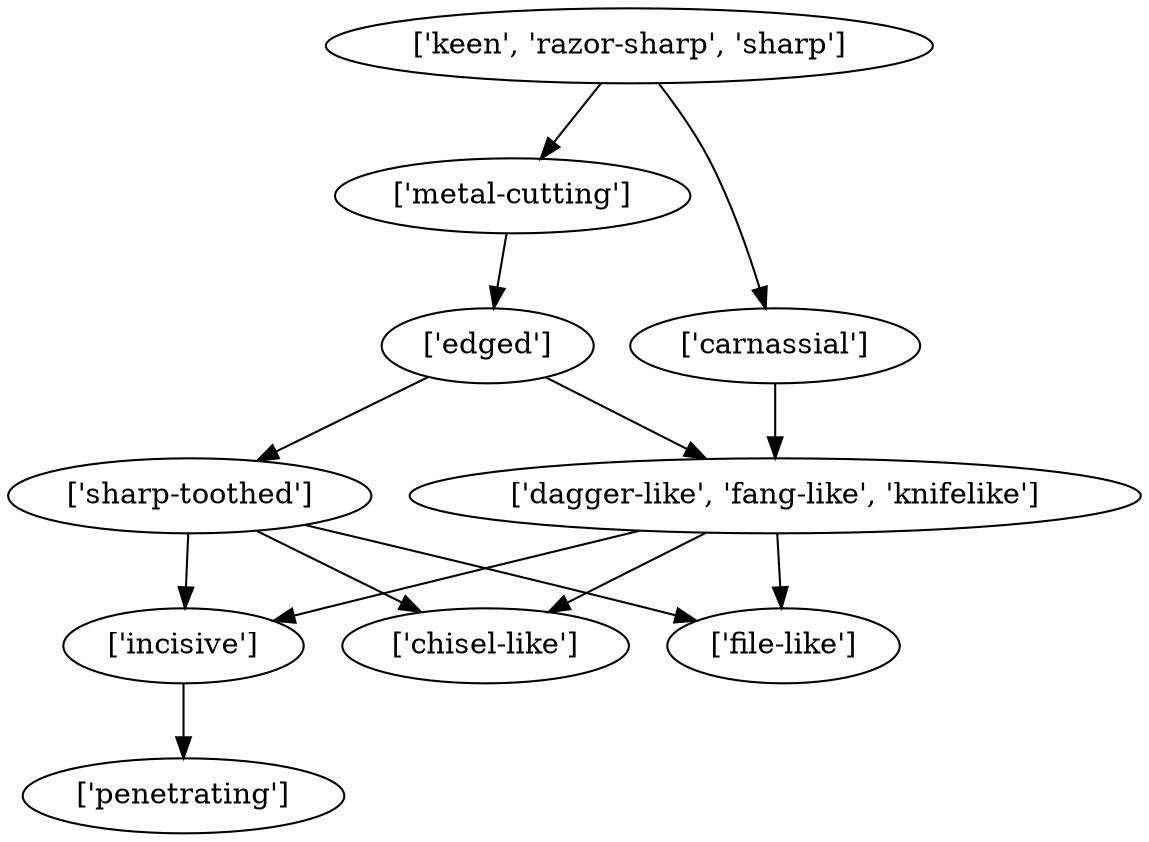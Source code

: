 strict digraph  {
	"['metal-cutting']" -> "['edged']";
	"['edged']" -> "['sharp-toothed']";
	"['edged']" -> "['dagger-like', 'fang-like', 'knifelike']";
	"['sharp-toothed']" -> "['incisive']";
	"['sharp-toothed']" -> "['chisel-like']";
	"['sharp-toothed']" -> "['file-like']";
	"['incisive']" -> "['penetrating']";
	"['dagger-like', 'fang-like', 'knifelike']" -> "['incisive']";
	"['dagger-like', 'fang-like', 'knifelike']" -> "['chisel-like']";
	"['dagger-like', 'fang-like', 'knifelike']" -> "['file-like']";
	"['keen', 'razor-sharp', 'sharp']" -> "['metal-cutting']";
	"['keen', 'razor-sharp', 'sharp']" -> "['carnassial']";
	"['carnassial']" -> "['dagger-like', 'fang-like', 'knifelike']";
}
